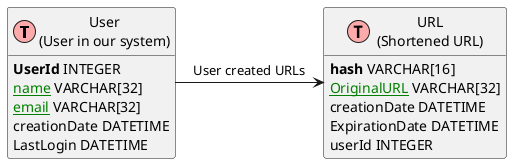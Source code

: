 @startuml
' uncomment the line below if you're using computer with a retina display
' skinparam dpi 300
!define Table(name,desc) class name as "desc" << (T,#FFAAAA) >>
' we use bold for primary key
' green color for unique
' and underscore for not_null
!define primary_key(x) <b>x</b>
!define unique(x) <color:green>x</color>
!define not_null(x) <u>x</u>
' other tags available:
' <i></i>
' <back:COLOR></color>, where color is a color name or html color code
' (#FFAACC)
' see: http://plantuml.com/classes.html#More
hide methods
hide stereotypes

' entities

Table(user, "User\n(User in our system)") {
primary_key(UserId) INTEGER
not_null(unique(name)) VARCHAR[32]
not_null(unique(email)) VARCHAR[32]
creationDate DATETIME
LastLogin DATETIME
}

Table(session, "URL\n(Shortened URL)") {
primary_key(hash) VARCHAR[16]
not_null(unique(OriginalURL)) VARCHAR[32]
creationDate DATETIME
ExpirationDate DATETIME
userId INTEGER
}

' relationships
user -right-> session : "User created URLs"
' many to many relationship
' Add mark if you like
@enduml